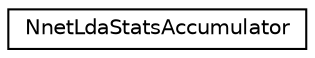 digraph "Graphical Class Hierarchy"
{
  edge [fontname="Helvetica",fontsize="10",labelfontname="Helvetica",labelfontsize="10"];
  node [fontname="Helvetica",fontsize="10",shape=record];
  rankdir="LR";
  Node0 [label="NnetLdaStatsAccumulator",height=0.2,width=0.4,color="black", fillcolor="white", style="filled",URL="$classkaldi_1_1nnet3_1_1NnetLdaStatsAccumulator.html"];
}
